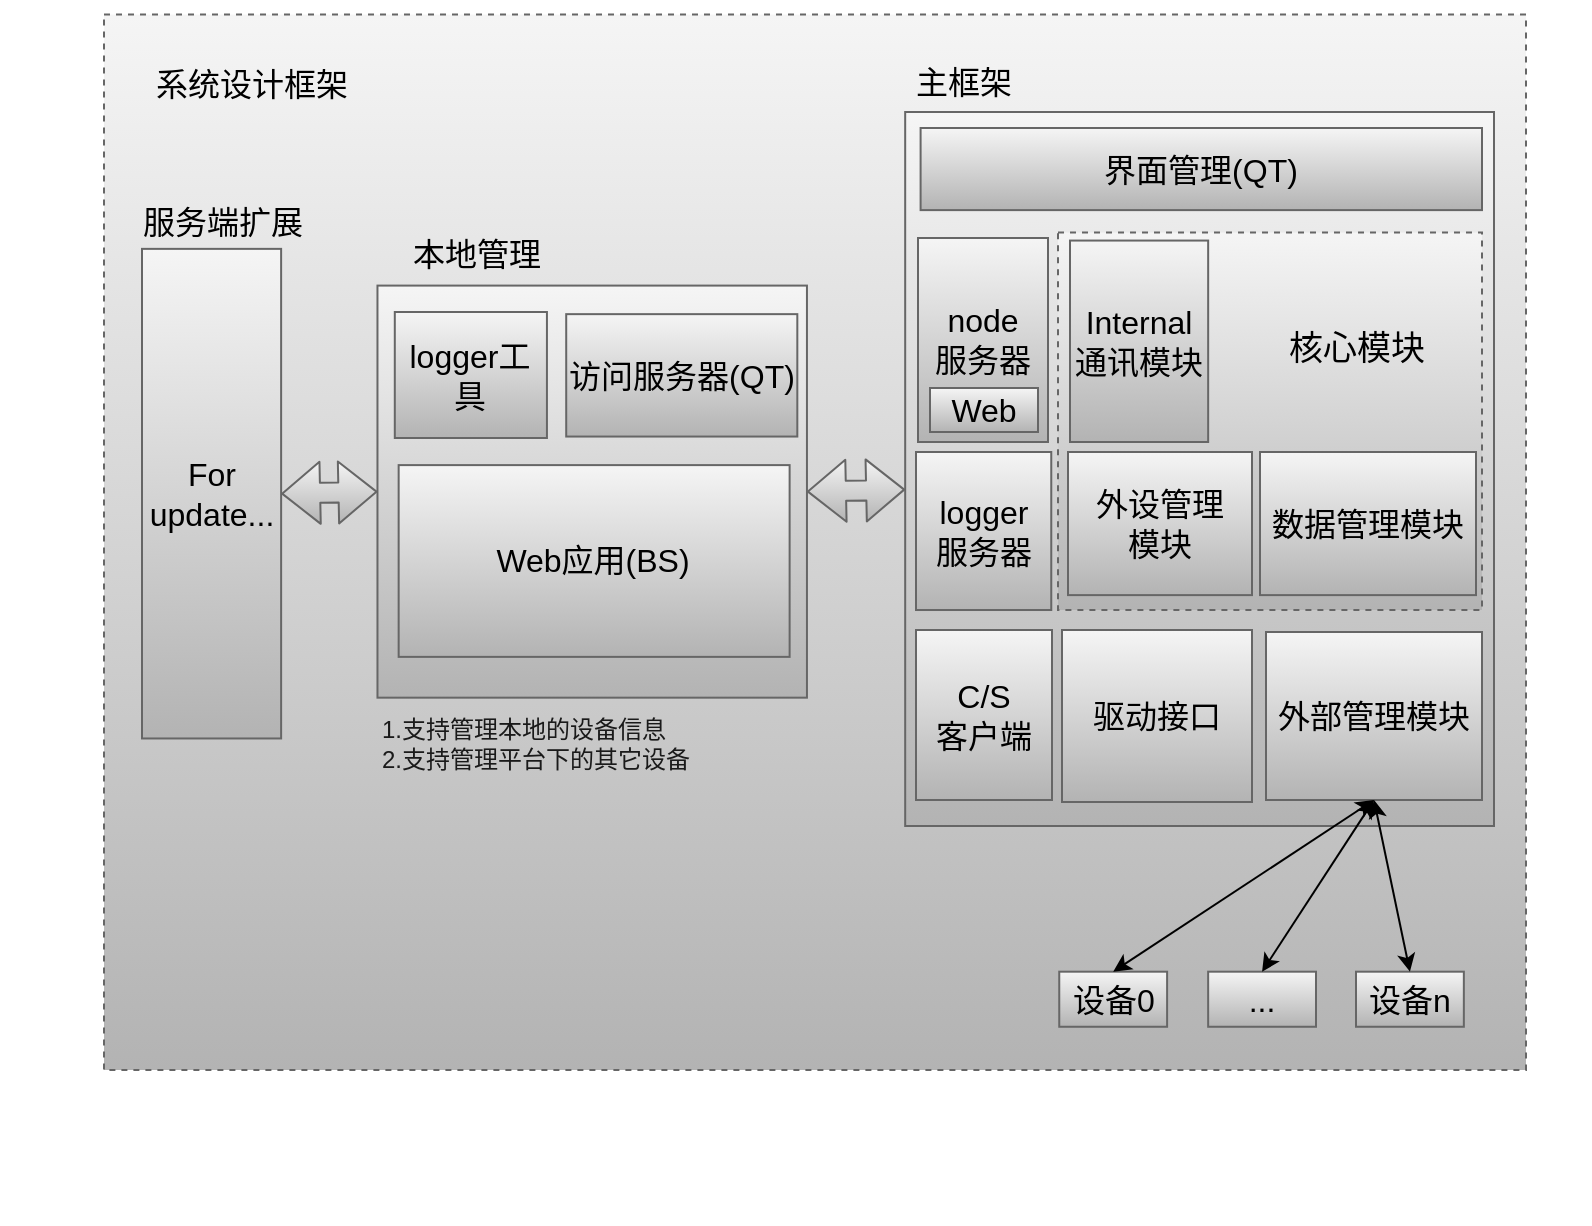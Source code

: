 <mxfile>
    <diagram id="THwRe8l1qz1Dv6zU9-bd" name="主框架">
        <mxGraphModel dx="533" dy="484" grid="0" gridSize="10" guides="1" tooltips="1" connect="1" arrows="1" fold="1" page="1" pageScale="1" pageWidth="850" pageHeight="1100" math="0" shadow="0">
            <root>
                <mxCell id="0"/>
                <mxCell id="1" parent="0"/>
                <mxCell id="67" value="" style="group;movable=0;resizable=0;rotatable=0;deletable=0;editable=0;connectable=0;" parent="1" vertex="1" connectable="0">
                    <mxGeometry x="31" y="179" width="795" height="612" as="geometry"/>
                </mxCell>
                <mxCell id="39" value="" style="rounded=0;whiteSpace=wrap;html=1;fontSize=16;dashed=1;align=left;fillColor=#f5f5f5;strokeColor=#666666;gradientColor=#b3b3b3;movable=0;resizable=0;rotatable=0;deletable=0;editable=0;connectable=0;" parent="67" vertex="1">
                    <mxGeometry x="52" y="7.3" width="711" height="527.7" as="geometry"/>
                </mxCell>
                <mxCell id="17" value="" style="rounded=0;whiteSpace=wrap;html=1;fontSize=16;fillColor=#f5f5f5;gradientColor=#b3b3b3;strokeColor=#666666;fontColor=#000000;" parent="67" vertex="1">
                    <mxGeometry x="452.59" y="56" width="294.41" height="357" as="geometry"/>
                </mxCell>
                <mxCell id="9" value="&lt;br&gt;&lt;br&gt;" style="rounded=0;whiteSpace=wrap;html=1;fontSize=16;fillColor=#f5f5f5;gradientColor=#b3b3b3;strokeColor=#666666;fontColor=#000000;" parent="67" vertex="1">
                    <mxGeometry x="188.736" y="142.797" width="214.74" height="206.04" as="geometry"/>
                </mxCell>
                <mxCell id="7" value="访问服务器(QT)" style="rounded=0;whiteSpace=wrap;html=1;fontSize=16;fillColor=#f5f5f5;gradientColor=#b3b3b3;strokeColor=#666666;fontColor=#000000;" parent="67" vertex="1">
                    <mxGeometry x="283.107" y="157.077" width="115.555" height="61.2" as="geometry"/>
                </mxCell>
                <mxCell id="8" value="Web应用(BS)" style="rounded=0;whiteSpace=wrap;html=1;fontSize=16;fillColor=#f5f5f5;gradientColor=#b3b3b3;strokeColor=#666666;fontColor=#000000;" parent="67" vertex="1">
                    <mxGeometry x="199.329" y="232.557" width="195.481" height="95.88" as="geometry"/>
                </mxCell>
                <mxCell id="10" value="本地管理" style="text;html=1;fillColor=none;align=center;verticalAlign=middle;whiteSpace=wrap;rounded=0;fontSize=16;fontColor=#000000;" parent="67" vertex="1">
                    <mxGeometry x="194.514" y="112.197" width="86.667" height="30.6" as="geometry"/>
                </mxCell>
                <mxCell id="11" value="" style="shape=flexArrow;endArrow=classic;startArrow=classic;html=1;exitX=1;exitY=0.5;exitDx=0;exitDy=0;fillColor=#f5f5f5;gradientColor=#b3b3b3;strokeColor=#666666;fontColor=#000000;" parent="67" source="9" edge="1">
                    <mxGeometry width="100" height="100" relative="1" as="geometry">
                        <mxPoint x="452.592" y="234.6" as="sourcePoint"/>
                        <mxPoint x="452.592" y="244.8" as="targetPoint"/>
                    </mxGeometry>
                </mxCell>
                <mxCell id="15" value="界面管理(QT)" style="rounded=0;whiteSpace=wrap;html=1;fontSize=16;fillColor=#f5f5f5;gradientColor=#b3b3b3;strokeColor=#666666;fontColor=#000000;" parent="67" vertex="1">
                    <mxGeometry x="460.3" y="64" width="280.7" height="41.06" as="geometry"/>
                </mxCell>
                <mxCell id="16" value="驱动接口" style="rounded=0;whiteSpace=wrap;html=1;fontSize=16;fillColor=#f5f5f5;gradientColor=#b3b3b3;strokeColor=#666666;fontColor=#000000;" parent="67" vertex="1">
                    <mxGeometry x="531" y="315" width="95" height="86" as="geometry"/>
                </mxCell>
                <mxCell id="19" value="外部管理模块" style="rounded=0;whiteSpace=wrap;html=1;fontSize=16;fillColor=#f5f5f5;gradientColor=#b3b3b3;strokeColor=#666666;fontColor=#000000;" parent="67" vertex="1">
                    <mxGeometry x="633" y="316" width="108" height="84" as="geometry"/>
                </mxCell>
                <mxCell id="21" value="主框架" style="text;html=1;fillColor=none;align=center;verticalAlign=middle;whiteSpace=wrap;rounded=0;fontSize=16;fontColor=#000000;" parent="67" vertex="1">
                    <mxGeometry x="452.592" y="25.4" width="57.778" height="30.6" as="geometry"/>
                </mxCell>
                <mxCell id="27" value="设备0" style="rounded=0;whiteSpace=wrap;html=1;fontSize=16;fillColor=#f5f5f5;gradientColor=#b3b3b3;strokeColor=#666666;fontColor=#000000;" parent="67" vertex="1">
                    <mxGeometry x="529.626" y="485.841" width="53.926" height="27.54" as="geometry"/>
                </mxCell>
                <mxCell id="30" value="For update..." style="rounded=0;whiteSpace=wrap;html=1;fontSize=16;fillColor=#f5f5f5;gradientColor=#b3b3b3;strokeColor=#666666;fontColor=#000000;" parent="67" vertex="1">
                    <mxGeometry x="71.0" y="124.433" width="69.56" height="244.8" as="geometry"/>
                </mxCell>
                <mxCell id="35" value="服务端扩展" style="text;html=1;fillColor=none;align=center;verticalAlign=middle;whiteSpace=wrap;rounded=0;fontSize=16;fontColor=#000000;" parent="67" vertex="1">
                    <mxGeometry x="68.44" y="95.918" width="86.667" height="30.6" as="geometry"/>
                </mxCell>
                <mxCell id="37" value="" style="shape=flexArrow;endArrow=classic;startArrow=classic;html=1;fontSize=16;exitX=1;exitY=0.5;exitDx=0;exitDy=0;entryX=0;entryY=0.5;entryDx=0;entryDy=0;fillColor=#f5f5f5;gradientColor=#b3b3b3;strokeColor=#666666;fontColor=#000000;" parent="67" source="30" target="9" edge="1">
                    <mxGeometry width="100" height="100" relative="1" as="geometry">
                        <mxPoint x="399.625" y="293.757" as="sourcePoint"/>
                        <mxPoint x="495.921" y="191.757" as="targetPoint"/>
                    </mxGeometry>
                </mxCell>
                <mxCell id="40" value="系统设计框架" style="text;html=1;fillColor=none;align=center;verticalAlign=middle;whiteSpace=wrap;rounded=0;dashed=1;fontSize=16;fontColor=#000000;" parent="67" vertex="1">
                    <mxGeometry x="68.44" y="27.111" width="115.555" height="30.6" as="geometry"/>
                </mxCell>
                <mxCell id="93" value="logger工具" style="rounded=0;whiteSpace=wrap;html=1;fontSize=16;fillColor=#f5f5f5;gradientColor=#b3b3b3;strokeColor=#666666;fontColor=#000000;" parent="67" vertex="1">
                    <mxGeometry x="197.4" y="156" width="76.07" height="63" as="geometry"/>
                </mxCell>
                <mxCell id="94" value="1.支持管理本地的设备信息&lt;br&gt;2.支持管理平台下的其它设备" style="text;html=1;align=left;verticalAlign=middle;whiteSpace=wrap;rounded=0;fontColor=#1A1A1A;" parent="67" vertex="1">
                    <mxGeometry x="188.736" y="356.997" width="219.555" height="30.6" as="geometry"/>
                </mxCell>
                <mxCell id="114" value="..." style="rounded=0;whiteSpace=wrap;html=1;fontSize=16;fillColor=#f5f5f5;gradientColor=#b3b3b3;strokeColor=#666666;fontColor=#000000;" parent="67" vertex="1">
                    <mxGeometry x="604.077" y="485.841" width="53.926" height="27.54" as="geometry"/>
                </mxCell>
                <mxCell id="115" value="设备n" style="rounded=0;whiteSpace=wrap;html=1;fontSize=16;fillColor=#f5f5f5;gradientColor=#b3b3b3;strokeColor=#666666;fontColor=#000000;" parent="67" vertex="1">
                    <mxGeometry x="677.998" y="485.841" width="53.926" height="27.54" as="geometry"/>
                </mxCell>
                <mxCell id="116" value="" style="endArrow=classic;startArrow=classic;html=1;fontColor=#000000;strokeColor=#000000;entryX=0.5;entryY=1;entryDx=0;entryDy=0;exitX=0.5;exitY=0;exitDx=0;exitDy=0;" parent="67" source="27" target="19" edge="1">
                    <mxGeometry width="50" height="50" relative="1" as="geometry">
                        <mxPoint x="414.073" y="515.1" as="sourcePoint"/>
                        <mxPoint x="462.222" y="464.1" as="targetPoint"/>
                    </mxGeometry>
                </mxCell>
                <mxCell id="117" value="" style="endArrow=classic;startArrow=classic;html=1;fontColor=#000000;strokeColor=#000000;entryX=0.5;entryY=1;entryDx=0;entryDy=0;exitX=0.5;exitY=0;exitDx=0;exitDy=0;" parent="67" source="115" target="19" edge="1">
                    <mxGeometry width="50" height="50" relative="1" as="geometry">
                        <mxPoint x="423.703" y="525.3" as="sourcePoint"/>
                        <mxPoint x="510.37" y="448.8" as="targetPoint"/>
                    </mxGeometry>
                </mxCell>
                <mxCell id="118" value="" style="endArrow=classic;startArrow=classic;html=1;fontColor=#000000;strokeColor=#000000;entryX=0.5;entryY=1;entryDx=0;entryDy=0;exitX=0.5;exitY=0;exitDx=0;exitDy=0;" parent="67" source="114" target="19" edge="1">
                    <mxGeometry width="50" height="50" relative="1" as="geometry">
                        <mxPoint x="486.296" y="275.4" as="sourcePoint"/>
                        <mxPoint x="534.444" y="224.4" as="targetPoint"/>
                    </mxGeometry>
                </mxCell>
                <mxCell id="120" value="node&lt;br&gt;服务器" style="rounded=0;whiteSpace=wrap;html=1;fontSize=16;fillColor=#f5f5f5;gradientColor=#b3b3b3;strokeColor=#666666;fontColor=#000000;" parent="67" vertex="1">
                    <mxGeometry x="459" y="119" width="65" height="102" as="geometry"/>
                </mxCell>
                <mxCell id="121" value="C/S&lt;br&gt;客户端" style="rounded=0;whiteSpace=wrap;html=1;fontSize=16;fillColor=#f5f5f5;gradientColor=#b3b3b3;strokeColor=#666666;fontColor=#000000;" parent="67" vertex="1">
                    <mxGeometry x="458" y="315" width="68" height="85" as="geometry"/>
                </mxCell>
                <mxCell id="150" value="" style="rounded=0;whiteSpace=wrap;html=1;fontSize=16;fillColor=#f5f5f5;gradientColor=#b3b3b3;strokeColor=#666666;fontColor=#000000;dashed=1;" parent="67" vertex="1">
                    <mxGeometry x="529" y="116.28" width="212" height="188.7" as="geometry"/>
                </mxCell>
                <mxCell id="9CbvyaeR47D9kKdJCnXj-150" value="Internal通讯模块" style="rounded=0;whiteSpace=wrap;html=1;fontSize=16;fillColor=#f5f5f5;gradientColor=#b3b3b3;strokeColor=#666666;fontColor=#000000;" parent="67" vertex="1">
                    <mxGeometry x="535" y="120.28" width="69.08" height="100.72" as="geometry"/>
                </mxCell>
                <mxCell id="151" value="Web" style="rounded=0;whiteSpace=wrap;html=1;fontSize=16;fillColor=#f5f5f5;gradientColor=#b3b3b3;strokeColor=#666666;fontColor=#000000;" parent="67" vertex="1">
                    <mxGeometry x="465" y="194" width="54" height="22" as="geometry"/>
                </mxCell>
                <mxCell id="122" value="外设管理&lt;br&gt;模块" style="rounded=0;whiteSpace=wrap;html=1;fontSize=16;fillColor=#f5f5f5;gradientColor=#b3b3b3;strokeColor=#666666;fontColor=#000000;" parent="67" vertex="1">
                    <mxGeometry x="534" y="226" width="92" height="71.56" as="geometry"/>
                </mxCell>
                <mxCell id="153" value="核心模块" style="text;html=1;strokeColor=none;fillColor=none;align=center;verticalAlign=middle;whiteSpace=wrap;rounded=0;dashed=1;fontSize=17;" vertex="1" parent="67">
                    <mxGeometry x="633" y="163" width="91" height="24" as="geometry"/>
                </mxCell>
                <mxCell id="154" value="logger&lt;br&gt;服务器" style="rounded=0;whiteSpace=wrap;html=1;fontSize=16;fillColor=#f5f5f5;gradientColor=#b3b3b3;strokeColor=#666666;fontColor=#000000;" vertex="1" parent="67">
                    <mxGeometry x="458" y="226" width="67.63" height="79.01" as="geometry"/>
                </mxCell>
                <mxCell id="155" value="数据管理模块" style="rounded=0;whiteSpace=wrap;html=1;fontSize=16;fillColor=#f5f5f5;gradientColor=#b3b3b3;strokeColor=#666666;fontColor=#000000;" vertex="1" parent="67">
                    <mxGeometry x="630" y="226" width="108" height="71.56" as="geometry"/>
                </mxCell>
            </root>
        </mxGraphModel>
    </diagram>
    <diagram id="ACrNAbauUmubVH4ldrk3" name="通讯模型">
        <mxGraphModel dx="958" dy="722" grid="0" gridSize="10" guides="1" tooltips="1" connect="1" arrows="1" fold="1" page="1" pageScale="1" pageWidth="850" pageHeight="1100" math="0" shadow="0">
            <root>
                <mxCell id="6MT6xcnZ7tGKdglzYl4U-0"/>
                <mxCell id="6MT6xcnZ7tGKdglzYl4U-1" parent="6MT6xcnZ7tGKdglzYl4U-0"/>
                <mxCell id="6MT6xcnZ7tGKdglzYl4U-2" value="" style="endArrow=none;html=1;" parent="6MT6xcnZ7tGKdglzYl4U-1" edge="1">
                    <mxGeometry width="50" height="50" relative="1" as="geometry">
                        <mxPoint x="110" y="440" as="sourcePoint"/>
                        <mxPoint x="110" y="280" as="targetPoint"/>
                    </mxGeometry>
                </mxCell>
                <mxCell id="6MT6xcnZ7tGKdglzYl4U-3" value="" style="endArrow=none;html=1;" parent="6MT6xcnZ7tGKdglzYl4U-1" edge="1">
                    <mxGeometry width="50" height="50" relative="1" as="geometry">
                        <mxPoint x="230" y="440" as="sourcePoint"/>
                        <mxPoint x="230" y="280" as="targetPoint"/>
                    </mxGeometry>
                </mxCell>
                <mxCell id="6MT6xcnZ7tGKdglzYl4U-4" value="" style="endArrow=classic;html=1;" parent="6MT6xcnZ7tGKdglzYl4U-1" edge="1">
                    <mxGeometry width="50" height="50" relative="1" as="geometry">
                        <mxPoint x="110" y="320" as="sourcePoint"/>
                        <mxPoint x="230" y="320" as="targetPoint"/>
                    </mxGeometry>
                </mxCell>
                <mxCell id="6MT6xcnZ7tGKdglzYl4U-5" value="sessid=0, ACK=0" style="text;html=1;strokeColor=none;fillColor=none;align=center;verticalAlign=middle;whiteSpace=wrap;rounded=0;" parent="6MT6xcnZ7tGKdglzYl4U-1" vertex="1">
                    <mxGeometry x="130" y="280" width="80" height="30" as="geometry"/>
                </mxCell>
                <mxCell id="6MT6xcnZ7tGKdglzYl4U-7" value="客户端" style="text;html=1;strokeColor=none;fillColor=none;align=center;verticalAlign=middle;whiteSpace=wrap;rounded=0;" parent="6MT6xcnZ7tGKdglzYl4U-1" vertex="1">
                    <mxGeometry x="40" y="240" width="130" height="30" as="geometry"/>
                </mxCell>
                <mxCell id="6MT6xcnZ7tGKdglzYl4U-8" value="服务器" style="text;html=1;strokeColor=none;fillColor=none;align=center;verticalAlign=middle;whiteSpace=wrap;rounded=0;" parent="6MT6xcnZ7tGKdglzYl4U-1" vertex="1">
                    <mxGeometry x="170" y="240" width="120" height="30" as="geometry"/>
                </mxCell>
                <mxCell id="6MT6xcnZ7tGKdglzYl4U-9" value="" style="endArrow=none;html=1;startArrow=classic;startFill=1;endFill=0;" parent="6MT6xcnZ7tGKdglzYl4U-1" edge="1">
                    <mxGeometry width="50" height="50" relative="1" as="geometry">
                        <mxPoint x="110" y="370" as="sourcePoint"/>
                        <mxPoint x="230" y="370" as="targetPoint"/>
                    </mxGeometry>
                </mxCell>
                <mxCell id="6MT6xcnZ7tGKdglzYl4U-11" value="&lt;h1&gt;通讯模型&lt;/h1&gt;&lt;div&gt;1.对于TCP协议因为有协议层保证，可以确定有效连接，不过基于串口连接，从硬件层面无法判断有效连接，所以增加session_id来判断连接，不过对于TCP因为考虑统一性问题，也执行相同接口.&lt;/div&gt;&lt;div&gt;2.对于整个连接要有周期性的心跳检测连接性以及超时断开连接(定义为5s未收到数据)&lt;/div&gt;&lt;div&gt;3.重发机制，如果未收到ack，则进行重发(100ms)&lt;/div&gt;&lt;div&gt;4.协议格式详细看文档说明&lt;/div&gt;&lt;div&gt;&lt;br&gt;&lt;/div&gt;" style="text;html=1;strokeColor=none;fillColor=none;spacing=5;spacingTop=-20;whiteSpace=wrap;overflow=hidden;rounded=0;" parent="6MT6xcnZ7tGKdglzYl4U-1" vertex="1">
                    <mxGeometry x="30" y="20" width="340" height="150" as="geometry"/>
                </mxCell>
                <mxCell id="6MT6xcnZ7tGKdglzYl4U-13" value="sessid=非0值, ACK=1" style="text;html=1;strokeColor=none;fillColor=none;align=center;verticalAlign=middle;whiteSpace=wrap;rounded=0;" parent="6MT6xcnZ7tGKdglzYl4U-1" vertex="1">
                    <mxGeometry x="130" y="340" width="80" height="30" as="geometry"/>
                </mxCell>
                <mxCell id="6MT6xcnZ7tGKdglzYl4U-15" value="disconnect" style="text;html=1;strokeColor=none;fillColor=none;align=center;verticalAlign=middle;whiteSpace=wrap;rounded=0;" parent="6MT6xcnZ7tGKdglzYl4U-1" vertex="1">
                    <mxGeometry x="40" y="300" width="60" height="30" as="geometry"/>
                </mxCell>
                <mxCell id="6MT6xcnZ7tGKdglzYl4U-16" value="disconnect" style="text;html=1;strokeColor=none;fillColor=none;align=center;verticalAlign=middle;whiteSpace=wrap;rounded=0;" parent="6MT6xcnZ7tGKdglzYl4U-1" vertex="1">
                    <mxGeometry x="240" y="310" width="60" height="30" as="geometry"/>
                </mxCell>
                <mxCell id="6MT6xcnZ7tGKdglzYl4U-17" value="connect" style="text;html=1;strokeColor=none;fillColor=none;align=center;verticalAlign=middle;whiteSpace=wrap;rounded=0;" parent="6MT6xcnZ7tGKdglzYl4U-1" vertex="1">
                    <mxGeometry x="240" y="340" width="60" height="30" as="geometry"/>
                </mxCell>
                <mxCell id="6MT6xcnZ7tGKdglzYl4U-18" value="connect" style="text;html=1;strokeColor=none;fillColor=none;align=center;verticalAlign=middle;whiteSpace=wrap;rounded=0;" parent="6MT6xcnZ7tGKdglzYl4U-1" vertex="1">
                    <mxGeometry x="40" y="380" width="60" height="30" as="geometry"/>
                </mxCell>
                <mxCell id="6MT6xcnZ7tGKdglzYl4U-19" value="" style="endArrow=classic;html=1;" parent="6MT6xcnZ7tGKdglzYl4U-1" edge="1">
                    <mxGeometry width="50" height="50" relative="1" as="geometry">
                        <mxPoint x="110" y="420" as="sourcePoint"/>
                        <mxPoint x="230" y="420" as="targetPoint"/>
                    </mxGeometry>
                </mxCell>
                <mxCell id="6MT6xcnZ7tGKdglzYl4U-21" value="HeartBeats" style="text;html=1;strokeColor=none;fillColor=none;align=center;verticalAlign=middle;whiteSpace=wrap;rounded=0;" parent="6MT6xcnZ7tGKdglzYl4U-1" vertex="1">
                    <mxGeometry x="140" y="390" width="60" height="30" as="geometry"/>
                </mxCell>
                <mxCell id="6MT6xcnZ7tGKdglzYl4U-22" value="建立连接过程" style="text;html=1;strokeColor=none;fillColor=none;align=center;verticalAlign=middle;whiteSpace=wrap;rounded=0;" parent="6MT6xcnZ7tGKdglzYl4U-1" vertex="1">
                    <mxGeometry x="40" y="190" width="80" height="30" as="geometry"/>
                </mxCell>
            </root>
        </mxGraphModel>
    </diagram>
    <diagram id="Ky74j_L9Zw_42Eufgts8" name="web工作模型">
        <mxGraphModel dx="958" dy="722" grid="1" gridSize="10" guides="1" tooltips="1" connect="1" arrows="1" fold="1" page="1" pageScale="1" pageWidth="850" pageHeight="1100" math="0" shadow="0">
            <root>
                <mxCell id="yHW17IqysUY0wl2Y41b0-0"/>
                <mxCell id="yHW17IqysUY0wl2Y41b0-1" parent="yHW17IqysUY0wl2Y41b0-0"/>
                <mxCell id="Qnr-Zf2ar3ZeyyXNIGNR-0" value="" style="endArrow=none;html=1;" edge="1" parent="yHW17IqysUY0wl2Y41b0-1">
                    <mxGeometry width="50" height="50" relative="1" as="geometry">
                        <mxPoint x="119.5" y="680" as="sourcePoint"/>
                        <mxPoint x="119.5" y="250" as="targetPoint"/>
                    </mxGeometry>
                </mxCell>
                <mxCell id="Qnr-Zf2ar3ZeyyXNIGNR-1" value="" style="endArrow=none;html=1;" edge="1" parent="yHW17IqysUY0wl2Y41b0-1">
                    <mxGeometry width="50" height="50" relative="1" as="geometry">
                        <mxPoint x="280" y="680" as="sourcePoint"/>
                        <mxPoint x="280" y="250" as="targetPoint"/>
                    </mxGeometry>
                </mxCell>
                <mxCell id="Qnr-Zf2ar3ZeyyXNIGNR-4" value="浏览器" style="text;html=1;strokeColor=none;fillColor=none;align=center;verticalAlign=middle;whiteSpace=wrap;rounded=0;" vertex="1" parent="yHW17IqysUY0wl2Y41b0-1">
                    <mxGeometry x="90" y="210" width="60" height="30" as="geometry"/>
                </mxCell>
                <mxCell id="Qnr-Zf2ar3ZeyyXNIGNR-5" value="node服务器" style="text;html=1;strokeColor=none;fillColor=none;align=center;verticalAlign=middle;whiteSpace=wrap;rounded=0;" vertex="1" parent="yHW17IqysUY0wl2Y41b0-1">
                    <mxGeometry x="240" y="210" width="80" height="30" as="geometry"/>
                </mxCell>
                <mxCell id="Qnr-Zf2ar3ZeyyXNIGNR-14" value="TCP连接" style="text;html=1;strokeColor=none;fillColor=none;align=center;verticalAlign=middle;whiteSpace=wrap;rounded=0;" vertex="1" parent="yHW17IqysUY0wl2Y41b0-1">
                    <mxGeometry x="320" y="180" width="60" height="20" as="geometry"/>
                </mxCell>
                <mxCell id="Qnr-Zf2ar3ZeyyXNIGNR-15" value="" style="endArrow=none;html=1;" edge="1" parent="yHW17IqysUY0wl2Y41b0-1">
                    <mxGeometry width="50" height="50" relative="1" as="geometry">
                        <mxPoint x="440" y="680" as="sourcePoint"/>
                        <mxPoint x="440" y="250" as="targetPoint"/>
                    </mxGeometry>
                </mxCell>
                <mxCell id="Qnr-Zf2ar3ZeyyXNIGNR-16" value="主控程序(基于asio实现的tcp服务器)" style="text;html=1;strokeColor=none;fillColor=none;align=center;verticalAlign=middle;whiteSpace=wrap;rounded=0;" vertex="1" parent="yHW17IqysUY0wl2Y41b0-1">
                    <mxGeometry x="400" y="210" width="120" height="30" as="geometry"/>
                </mxCell>
                <mxCell id="Qnr-Zf2ar3ZeyyXNIGNR-17" value="基于http协议的网络通讯" style="text;html=1;strokeColor=none;fillColor=none;align=center;verticalAlign=middle;whiteSpace=wrap;rounded=0;" vertex="1" parent="yHW17IqysUY0wl2Y41b0-1">
                    <mxGeometry x="150" y="165" width="90" height="45" as="geometry"/>
                </mxCell>
                <mxCell id="Qnr-Zf2ar3ZeyyXNIGNR-18" value="" style="endArrow=classic;html=1;" edge="1" parent="yHW17IqysUY0wl2Y41b0-1">
                    <mxGeometry width="50" height="50" relative="1" as="geometry">
                        <mxPoint x="120" y="300" as="sourcePoint"/>
                        <mxPoint x="280" y="300" as="targetPoint"/>
                    </mxGeometry>
                </mxCell>
                <mxCell id="Qnr-Zf2ar3ZeyyXNIGNR-19" value="发起页面请求(html, js, css)" style="edgeLabel;html=1;align=center;verticalAlign=middle;resizable=0;points=[];" vertex="1" connectable="0" parent="Qnr-Zf2ar3ZeyyXNIGNR-18">
                    <mxGeometry x="0.222" y="-6" relative="1" as="geometry">
                        <mxPoint x="-22" y="-16" as="offset"/>
                    </mxGeometry>
                </mxCell>
                <mxCell id="Qnr-Zf2ar3ZeyyXNIGNR-20" value="" style="endArrow=none;html=1;startArrow=classic;startFill=1;endFill=0;" edge="1" parent="yHW17IqysUY0wl2Y41b0-1">
                    <mxGeometry width="50" height="50" relative="1" as="geometry">
                        <mxPoint x="120" y="350" as="sourcePoint"/>
                        <mxPoint x="280" y="350" as="targetPoint"/>
                    </mxGeometry>
                </mxCell>
                <mxCell id="Qnr-Zf2ar3ZeyyXNIGNR-21" value="返回对应页面" style="edgeLabel;html=1;align=center;verticalAlign=middle;resizable=0;points=[];" vertex="1" connectable="0" parent="Qnr-Zf2ar3ZeyyXNIGNR-20">
                    <mxGeometry x="0.222" y="-6" relative="1" as="geometry">
                        <mxPoint x="-22" y="-16" as="offset"/>
                    </mxGeometry>
                </mxCell>
                <mxCell id="Qnr-Zf2ar3ZeyyXNIGNR-22" value="" style="endArrow=classic;html=1;" edge="1" parent="yHW17IqysUY0wl2Y41b0-1">
                    <mxGeometry width="50" height="50" relative="1" as="geometry">
                        <mxPoint x="120" y="400" as="sourcePoint"/>
                        <mxPoint x="280" y="400" as="targetPoint"/>
                        <Array as="points"/>
                    </mxGeometry>
                </mxCell>
                <mxCell id="Qnr-Zf2ar3ZeyyXNIGNR-23" value="动态请求(DeviceSet)" style="edgeLabel;html=1;align=center;verticalAlign=middle;resizable=0;points=[];" vertex="1" connectable="0" parent="Qnr-Zf2ar3ZeyyXNIGNR-22">
                    <mxGeometry x="0.222" y="-6" relative="1" as="geometry">
                        <mxPoint x="-22" y="-16" as="offset"/>
                    </mxGeometry>
                </mxCell>
                <mxCell id="Qnr-Zf2ar3ZeyyXNIGNR-24" value="" style="curved=1;endArrow=classic;html=1;" edge="1" parent="yHW17IqysUY0wl2Y41b0-1">
                    <mxGeometry width="50" height="50" relative="1" as="geometry">
                        <mxPoint x="280" y="400" as="sourcePoint"/>
                        <mxPoint x="280" y="490" as="targetPoint"/>
                        <Array as="points">
                            <mxPoint x="320" y="420"/>
                            <mxPoint x="310" y="460"/>
                        </Array>
                    </mxGeometry>
                </mxCell>
                <mxCell id="Qnr-Zf2ar3ZeyyXNIGNR-25" value="转换成主控命令" style="text;html=1;strokeColor=none;fillColor=none;align=center;verticalAlign=middle;whiteSpace=wrap;rounded=0;" vertex="1" parent="yHW17IqysUY0wl2Y41b0-1">
                    <mxGeometry x="320" y="420" width="60" height="30" as="geometry"/>
                </mxCell>
                <mxCell id="Qnr-Zf2ar3ZeyyXNIGNR-26" value="" style="endArrow=none;html=1;startArrow=classic;startFill=1;endFill=0;" edge="1" parent="yHW17IqysUY0wl2Y41b0-1">
                    <mxGeometry width="50" height="50" relative="1" as="geometry">
                        <mxPoint x="120" y="490" as="sourcePoint"/>
                        <mxPoint x="280" y="490" as="targetPoint"/>
                    </mxGeometry>
                </mxCell>
                <mxCell id="Qnr-Zf2ar3ZeyyXNIGNR-27" value="应答命令结果" style="edgeLabel;html=1;align=center;verticalAlign=middle;resizable=0;points=[];" vertex="1" connectable="0" parent="Qnr-Zf2ar3ZeyyXNIGNR-26">
                    <mxGeometry x="0.222" y="-6" relative="1" as="geometry">
                        <mxPoint x="-22" y="-16" as="offset"/>
                    </mxGeometry>
                </mxCell>
                <mxCell id="Qnr-Zf2ar3ZeyyXNIGNR-28" value="" style="endArrow=classic;html=1;" edge="1" parent="yHW17IqysUY0wl2Y41b0-1">
                    <mxGeometry width="50" height="50" relative="1" as="geometry">
                        <mxPoint x="280" y="530" as="sourcePoint"/>
                        <mxPoint x="440" y="530" as="targetPoint"/>
                    </mxGeometry>
                </mxCell>
                <mxCell id="Qnr-Zf2ar3ZeyyXNIGNR-29" value="命令提交到tcp服务器&lt;br&gt;如!setDev 0,0" style="edgeLabel;html=1;align=center;verticalAlign=middle;resizable=0;points=[];" vertex="1" connectable="0" parent="Qnr-Zf2ar3ZeyyXNIGNR-28">
                    <mxGeometry x="0.222" y="-6" relative="1" as="geometry">
                        <mxPoint x="-18" y="-26" as="offset"/>
                    </mxGeometry>
                </mxCell>
                <mxCell id="Qnr-Zf2ar3ZeyyXNIGNR-30" value="" style="curved=1;endArrow=classic;html=1;" edge="1" parent="yHW17IqysUY0wl2Y41b0-1">
                    <mxGeometry width="50" height="50" relative="1" as="geometry">
                        <mxPoint x="440" y="530" as="sourcePoint"/>
                        <mxPoint x="440" y="620" as="targetPoint"/>
                        <Array as="points">
                            <mxPoint x="480" y="550"/>
                            <mxPoint x="470" y="590"/>
                        </Array>
                    </mxGeometry>
                </mxCell>
                <mxCell id="Qnr-Zf2ar3ZeyyXNIGNR-32" value="处理硬件，同时更新内部状态" style="text;html=1;strokeColor=none;fillColor=none;align=center;verticalAlign=middle;whiteSpace=wrap;rounded=0;" vertex="1" parent="yHW17IqysUY0wl2Y41b0-1">
                    <mxGeometry x="480" y="550" width="90" height="50" as="geometry"/>
                </mxCell>
                <mxCell id="Qnr-Zf2ar3ZeyyXNIGNR-33" value="" style="endArrow=none;html=1;startArrow=classic;startFill=1;endFill=0;" edge="1" parent="yHW17IqysUY0wl2Y41b0-1">
                    <mxGeometry width="50" height="50" relative="1" as="geometry">
                        <mxPoint x="280" y="620" as="sourcePoint"/>
                        <mxPoint x="440" y="620" as="targetPoint"/>
                    </mxGeometry>
                </mxCell>
                <mxCell id="Qnr-Zf2ar3ZeyyXNIGNR-34" value="通知node更新状态" style="edgeLabel;html=1;align=center;verticalAlign=middle;resizable=0;points=[];" vertex="1" connectable="0" parent="Qnr-Zf2ar3ZeyyXNIGNR-33">
                    <mxGeometry x="0.222" y="-6" relative="1" as="geometry">
                        <mxPoint x="-18" y="-16" as="offset"/>
                    </mxGeometry>
                </mxCell>
                <mxCell id="Qnr-Zf2ar3ZeyyXNIGNR-36" value="" style="endArrow=none;html=1;startArrow=classic;startFill=1;endFill=0;" edge="1" parent="yHW17IqysUY0wl2Y41b0-1">
                    <mxGeometry width="50" height="50" relative="1" as="geometry">
                        <mxPoint x="120" y="650" as="sourcePoint"/>
                        <mxPoint x="280" y="650" as="targetPoint"/>
                        <Array as="points">
                            <mxPoint x="210" y="650"/>
                        </Array>
                    </mxGeometry>
                </mxCell>
                <mxCell id="Qnr-Zf2ar3ZeyyXNIGNR-37" value="页面状态更新" style="edgeLabel;html=1;align=center;verticalAlign=middle;resizable=0;points=[];" vertex="1" connectable="0" parent="Qnr-Zf2ar3ZeyyXNIGNR-36">
                    <mxGeometry x="0.222" y="-6" relative="1" as="geometry">
                        <mxPoint x="-22" y="-16" as="offset"/>
                    </mxGeometry>
                </mxCell>
                <mxCell id="Qnr-Zf2ar3ZeyyXNIGNR-40" value="" style="endArrow=none;startArrow=none;html=1;dashed=1;startFill=0;endFill=0;exitX=1;exitY=0.5;exitDx=0;exitDy=0;" edge="1" parent="yHW17IqysUY0wl2Y41b0-1" source="Qnr-Zf2ar3ZeyyXNIGNR-5">
                    <mxGeometry width="50" height="50" relative="1" as="geometry">
                        <mxPoint x="310" y="225" as="sourcePoint"/>
                        <mxPoint x="400" y="225" as="targetPoint"/>
                    </mxGeometry>
                </mxCell>
                <mxCell id="Qnr-Zf2ar3ZeyyXNIGNR-43" value="" style="endArrow=none;html=1;dashed=1;entryX=0;entryY=0.5;entryDx=0;entryDy=0;exitX=1;exitY=0.5;exitDx=0;exitDy=0;" edge="1" parent="yHW17IqysUY0wl2Y41b0-1" source="Qnr-Zf2ar3ZeyyXNIGNR-4" target="Qnr-Zf2ar3ZeyyXNIGNR-5">
                    <mxGeometry width="50" height="50" relative="1" as="geometry">
                        <mxPoint x="220" y="410" as="sourcePoint"/>
                        <mxPoint x="270" y="360" as="targetPoint"/>
                    </mxGeometry>
                </mxCell>
            </root>
        </mxGraphModel>
    </diagram>
</mxfile>